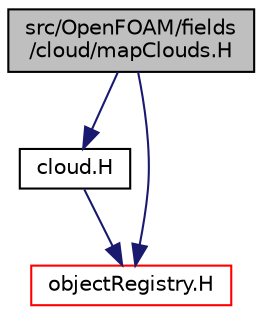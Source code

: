 digraph "src/OpenFOAM/fields/cloud/mapClouds.H"
{
  bgcolor="transparent";
  edge [fontname="Helvetica",fontsize="10",labelfontname="Helvetica",labelfontsize="10"];
  node [fontname="Helvetica",fontsize="10",shape=record];
  Node1 [label="src/OpenFOAM/fields\l/cloud/mapClouds.H",height=0.2,width=0.4,color="black", fillcolor="grey75", style="filled", fontcolor="black"];
  Node1 -> Node2 [color="midnightblue",fontsize="10",style="solid",fontname="Helvetica"];
  Node2 [label="cloud.H",height=0.2,width=0.4,color="black",URL="$a08192.html"];
  Node2 -> Node3 [color="midnightblue",fontsize="10",style="solid",fontname="Helvetica"];
  Node3 [label="objectRegistry.H",height=0.2,width=0.4,color="red",URL="$a08143.html"];
  Node1 -> Node3 [color="midnightblue",fontsize="10",style="solid",fontname="Helvetica"];
}
